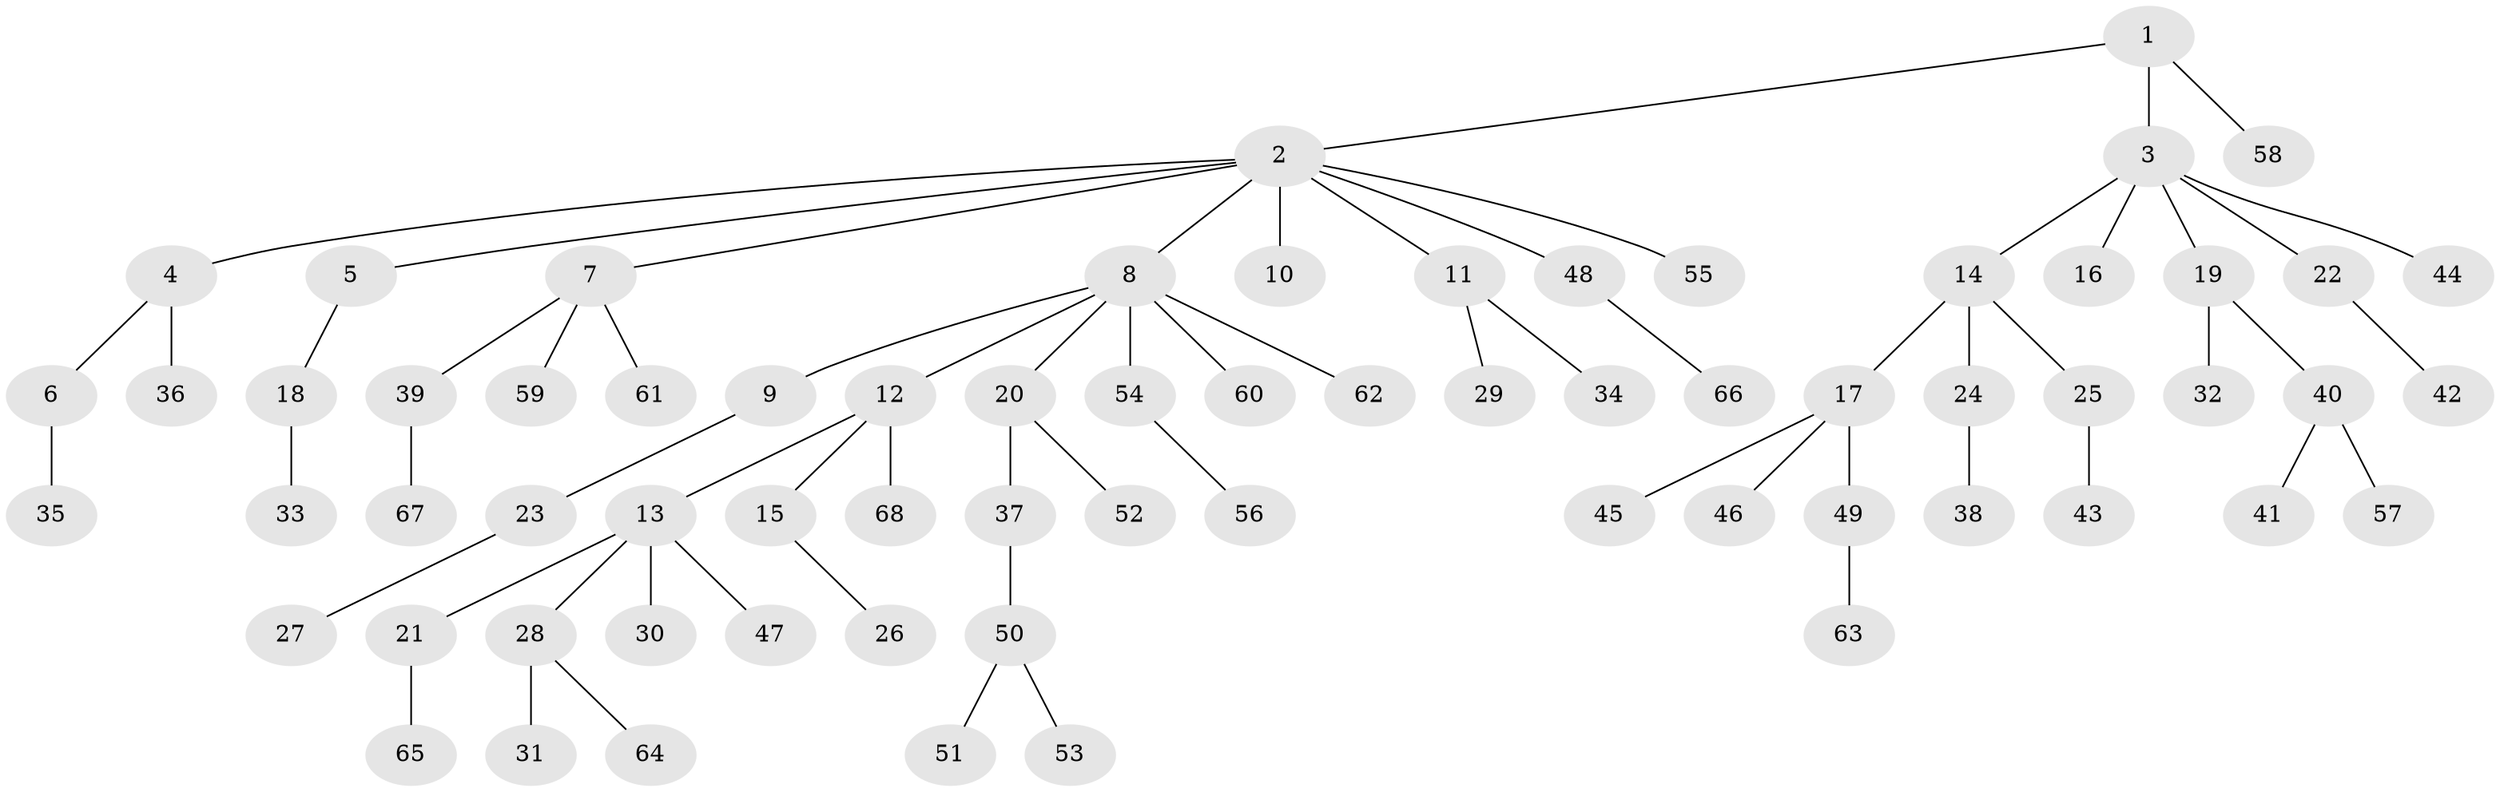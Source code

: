 // Generated by graph-tools (version 1.1) at 2025/50/03/09/25 03:50:19]
// undirected, 68 vertices, 67 edges
graph export_dot {
graph [start="1"]
  node [color=gray90,style=filled];
  1;
  2;
  3;
  4;
  5;
  6;
  7;
  8;
  9;
  10;
  11;
  12;
  13;
  14;
  15;
  16;
  17;
  18;
  19;
  20;
  21;
  22;
  23;
  24;
  25;
  26;
  27;
  28;
  29;
  30;
  31;
  32;
  33;
  34;
  35;
  36;
  37;
  38;
  39;
  40;
  41;
  42;
  43;
  44;
  45;
  46;
  47;
  48;
  49;
  50;
  51;
  52;
  53;
  54;
  55;
  56;
  57;
  58;
  59;
  60;
  61;
  62;
  63;
  64;
  65;
  66;
  67;
  68;
  1 -- 2;
  1 -- 3;
  1 -- 58;
  2 -- 4;
  2 -- 5;
  2 -- 7;
  2 -- 8;
  2 -- 10;
  2 -- 11;
  2 -- 48;
  2 -- 55;
  3 -- 14;
  3 -- 16;
  3 -- 19;
  3 -- 22;
  3 -- 44;
  4 -- 6;
  4 -- 36;
  5 -- 18;
  6 -- 35;
  7 -- 39;
  7 -- 59;
  7 -- 61;
  8 -- 9;
  8 -- 12;
  8 -- 20;
  8 -- 54;
  8 -- 60;
  8 -- 62;
  9 -- 23;
  11 -- 29;
  11 -- 34;
  12 -- 13;
  12 -- 15;
  12 -- 68;
  13 -- 21;
  13 -- 28;
  13 -- 30;
  13 -- 47;
  14 -- 17;
  14 -- 24;
  14 -- 25;
  15 -- 26;
  17 -- 45;
  17 -- 46;
  17 -- 49;
  18 -- 33;
  19 -- 32;
  19 -- 40;
  20 -- 37;
  20 -- 52;
  21 -- 65;
  22 -- 42;
  23 -- 27;
  24 -- 38;
  25 -- 43;
  28 -- 31;
  28 -- 64;
  37 -- 50;
  39 -- 67;
  40 -- 41;
  40 -- 57;
  48 -- 66;
  49 -- 63;
  50 -- 51;
  50 -- 53;
  54 -- 56;
}

